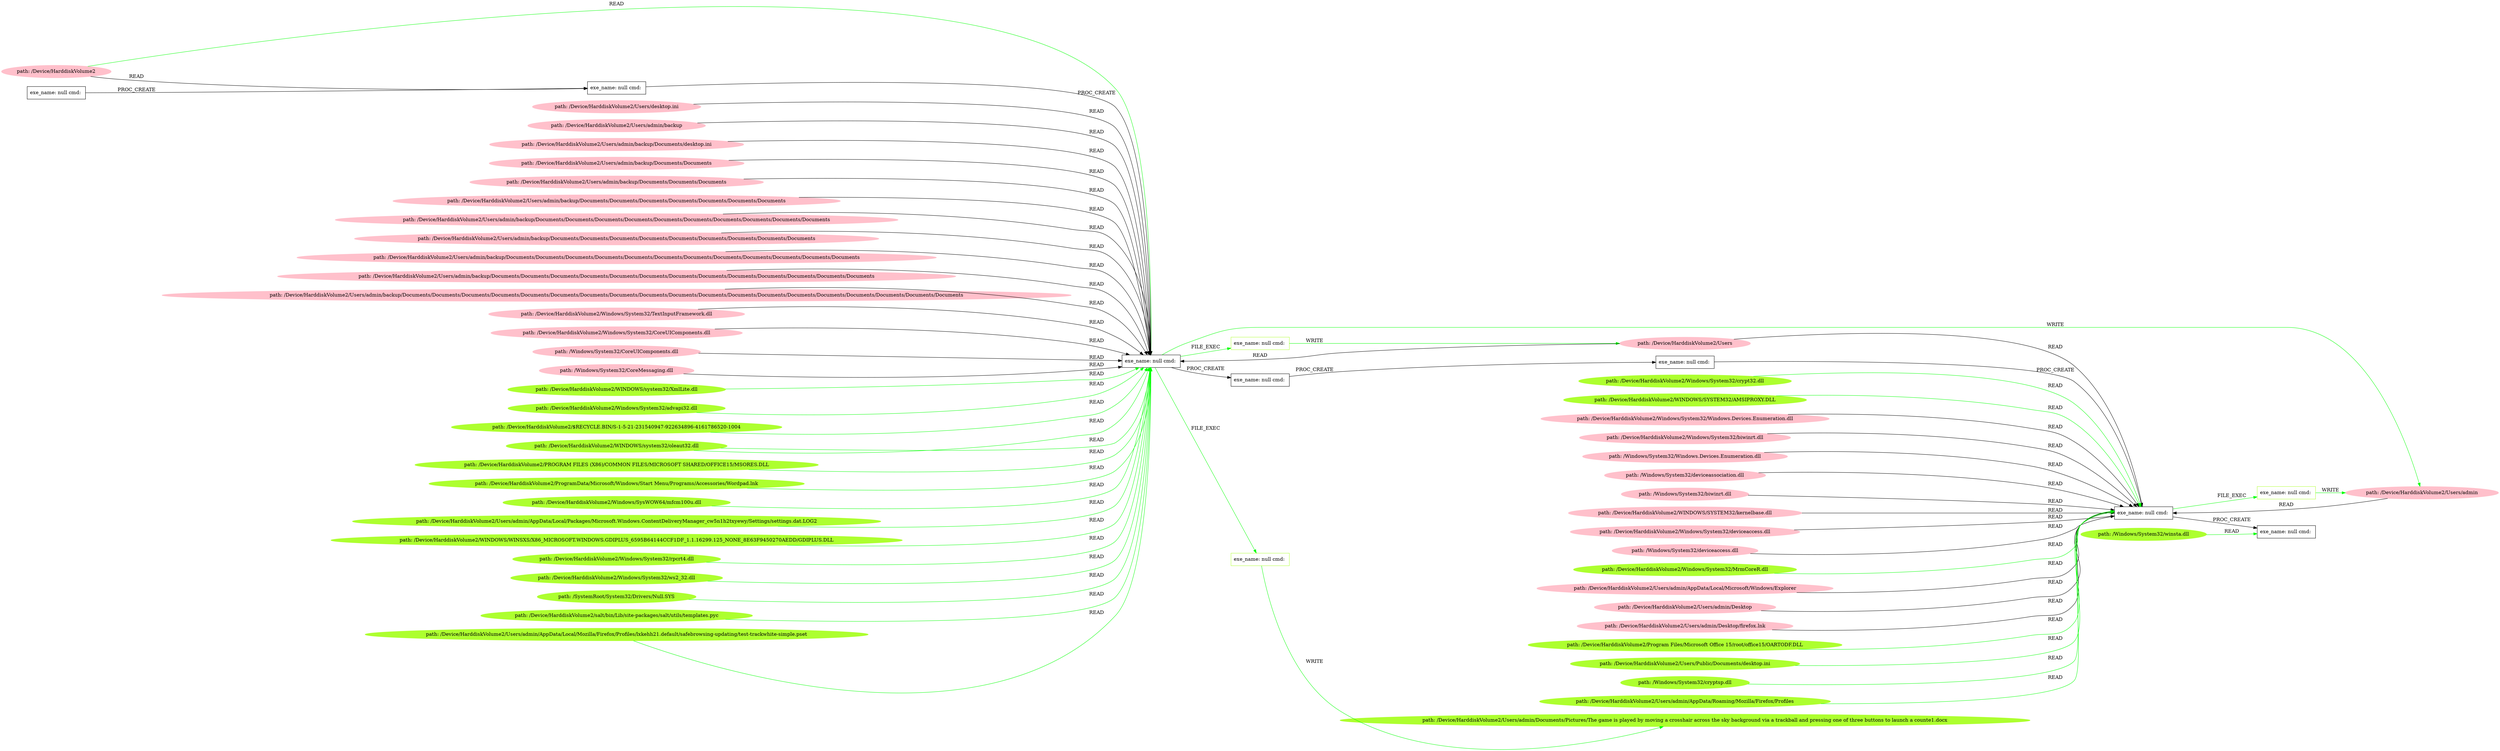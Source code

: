 digraph {
	rankdir=LR
	5 [label="exe_name: null cmd: " color=black shape=box style=solid]
	77 [label="exe_name: null cmd: " color=greenyellow shape=box style=solid]
	5 -> 77 [label=FILE_EXEC color=green]
	5 [label="exe_name: null cmd: " color=black shape=box style=solid]
	84 [label="exe_name: null cmd: " color=greenyellow shape=box style=solid]
	5 -> 84 [label=FILE_EXEC color=green]
	0 [label="exe_name: null cmd: " color=black shape=box style=solid]
	97 [label="exe_name: null cmd: " color=greenyellow shape=box style=solid]
	0 -> 97 [label=FILE_EXEC color=green]
	65 [label="path: /Device/HarddiskVolume2" color=pink shape=oval style=filled]
	5 [label="exe_name: null cmd: " color=black shape=box style=solid]
	65 -> 5 [label=READ color=green]
	12 [label="exe_name: null cmd: " color=black shape=box style=solid]
	13 [label="exe_name: null cmd: " color=black shape=box style=solid]
	12 -> 13 [label=PROC_CREATE color=black]
	65 [label="path: /Device/HarddiskVolume2" color=pink shape=oval style=filled]
	13 [label="exe_name: null cmd: " color=black shape=box style=solid]
	65 -> 13 [label=READ color=black]
	13 [label="exe_name: null cmd: " color=black shape=box style=solid]
	5 [label="exe_name: null cmd: " color=black shape=box style=solid]
	13 -> 5 [label=PROC_CREATE color=black]
	31 [label="path: /Device/HarddiskVolume2/Users/desktop.ini" color=pink shape=oval style=filled]
	5 [label="exe_name: null cmd: " color=black shape=box style=solid]
	31 -> 5 [label=READ color=black]
	62 [label="path: /Device/HarddiskVolume2/Users" color=pink shape=oval style=filled]
	5 [label="exe_name: null cmd: " color=black shape=box style=solid]
	62 -> 5 [label=READ color=black]
	10 [label="path: /Device/HarddiskVolume2/Users/admin/backup" color=pink shape=oval style=filled]
	5 [label="exe_name: null cmd: " color=black shape=box style=solid]
	10 -> 5 [label=READ color=black]
	52 [label="path: /Device/HarddiskVolume2/Users/admin/backup/Documents/desktop.ini" color=pink shape=oval style=filled]
	5 [label="exe_name: null cmd: " color=black shape=box style=solid]
	52 -> 5 [label=READ color=black]
	16 [label="path: /Device/HarddiskVolume2/Users/admin/backup/Documents/Documents" color=pink shape=oval style=filled]
	5 [label="exe_name: null cmd: " color=black shape=box style=solid]
	16 -> 5 [label=READ color=black]
	19 [label="path: /Device/HarddiskVolume2/Users/admin/backup/Documents/Documents/Documents" color=pink shape=oval style=filled]
	5 [label="exe_name: null cmd: " color=black shape=box style=solid]
	19 -> 5 [label=READ color=black]
	42 [label="path: /Device/HarddiskVolume2/Users/admin/backup/Documents/Documents/Documents/Documents/Documents/Documents/Documents" color=pink shape=oval style=filled]
	5 [label="exe_name: null cmd: " color=black shape=box style=solid]
	42 -> 5 [label=READ color=black]
	55 [label="path: /Device/HarddiskVolume2/Users/admin/backup/Documents/Documents/Documents/Documents/Documents/Documents/Documents/Documents/Documents/Documents" color=pink shape=oval style=filled]
	5 [label="exe_name: null cmd: " color=black shape=box style=solid]
	55 -> 5 [label=READ color=black]
	59 [label="path: /Device/HarddiskVolume2/Users/admin/backup/Documents/Documents/Documents/Documents/Documents/Documents/Documents/Documents/Documents" color=pink shape=oval style=filled]
	5 [label="exe_name: null cmd: " color=black shape=box style=solid]
	59 -> 5 [label=READ color=black]
	53 [label="path: /Device/HarddiskVolume2/Users/admin/backup/Documents/Documents/Documents/Documents/Documents/Documents/Documents/Documents/Documents/Documents/Documents/Documents" color=pink shape=oval style=filled]
	5 [label="exe_name: null cmd: " color=black shape=box style=solid]
	53 -> 5 [label=READ color=black]
	40 [label="path: /Device/HarddiskVolume2/Users/admin/backup/Documents/Documents/Documents/Documents/Documents/Documents/Documents/Documents/Documents/Documents/Documents/Documents/Documents" color=pink shape=oval style=filled]
	5 [label="exe_name: null cmd: " color=black shape=box style=solid]
	40 -> 5 [label=READ color=black]
	50 [label="path: /Device/HarddiskVolume2/Users/admin/backup/Documents/Documents/Documents/Documents/Documents/Documents/Documents/Documents/Documents/Documents/Documents/Documents/Documents/Documents/Documents/Documents/Documents/Documents/Documents" color=pink shape=oval style=filled]
	5 [label="exe_name: null cmd: " color=black shape=box style=solid]
	50 -> 5 [label=READ color=black]
	44 [label="path: /Device/HarddiskVolume2/Windows/System32/TextInputFramework.dll" color=pink shape=oval style=filled]
	5 [label="exe_name: null cmd: " color=black shape=box style=solid]
	44 -> 5 [label=READ color=black]
	57 [label="path: /Device/HarddiskVolume2/Windows/System32/CoreUIComponents.dll" color=pink shape=oval style=filled]
	5 [label="exe_name: null cmd: " color=black shape=box style=solid]
	57 -> 5 [label=READ color=black]
	49 [label="path: /Windows/System32/CoreUIComponents.dll" color=pink shape=oval style=filled]
	5 [label="exe_name: null cmd: " color=black shape=box style=solid]
	49 -> 5 [label=READ color=black]
	54 [label="path: /Windows/System32/CoreMessaging.dll" color=pink shape=oval style=filled]
	5 [label="exe_name: null cmd: " color=black shape=box style=solid]
	54 -> 5 [label=READ color=black]
	5 [label="exe_name: null cmd: " color=black shape=box style=solid]
	4 [label="exe_name: null cmd: " color=black shape=box style=solid]
	5 -> 4 [label=PROC_CREATE color=black]
	4 [label="exe_name: null cmd: " color=black shape=box style=solid]
	25 [label="exe_name: null cmd: " color=black shape=box style=solid]
	4 -> 25 [label=PROC_CREATE color=black]
	25 [label="exe_name: null cmd: " color=black shape=box style=solid]
	0 [label="exe_name: null cmd: " color=black shape=box style=solid]
	25 -> 0 [label=PROC_CREATE color=black]
	96 [label="path: /Device/HarddiskVolume2/Windows/System32/crypt32.dll" color=greenyellow shape=oval style=filled]
	0 [label="exe_name: null cmd: " color=black shape=box style=solid]
	96 -> 0 [label=READ color=green]
	92 [label="path: /Device/HarddiskVolume2/WINDOWS/SYSTEM32/AMSIPROXY.DLL" color=greenyellow shape=oval style=filled]
	0 [label="exe_name: null cmd: " color=black shape=box style=solid]
	92 -> 0 [label=READ color=green]
	17 [label="path: /Device/HarddiskVolume2/Windows/System32/Windows.Devices.Enumeration.dll" color=pink shape=oval style=filled]
	0 [label="exe_name: null cmd: " color=black shape=box style=solid]
	17 -> 0 [label=READ color=black]
	20 [label="path: /Device/HarddiskVolume2/Windows/System32/biwinrt.dll" color=pink shape=oval style=filled]
	0 [label="exe_name: null cmd: " color=black shape=box style=solid]
	20 -> 0 [label=READ color=black]
	36 [label="path: /Windows/System32/Windows.Devices.Enumeration.dll" color=pink shape=oval style=filled]
	0 [label="exe_name: null cmd: " color=black shape=box style=solid]
	36 -> 0 [label=READ color=black]
	45 [label="path: /Windows/System32/deviceassociation.dll" color=pink shape=oval style=filled]
	0 [label="exe_name: null cmd: " color=black shape=box style=solid]
	45 -> 0 [label=READ color=black]
	32 [label="path: /Windows/System32/biwinrt.dll" color=pink shape=oval style=filled]
	0 [label="exe_name: null cmd: " color=black shape=box style=solid]
	32 -> 0 [label=READ color=black]
	68 [label="path: /Device/HarddiskVolume2/WINDOWS/SYSTEM32/kernelbase.dll" color=pink shape=oval style=filled]
	0 [label="exe_name: null cmd: " color=black shape=box style=solid]
	68 -> 0 [label=READ color=black]
	28 [label="path: /Device/HarddiskVolume2/Windows/System32/deviceaccess.dll" color=pink shape=oval style=filled]
	0 [label="exe_name: null cmd: " color=black shape=box style=solid]
	28 -> 0 [label=READ color=black]
	38 [label="path: /Windows/System32/deviceaccess.dll" color=pink shape=oval style=filled]
	0 [label="exe_name: null cmd: " color=black shape=box style=solid]
	38 -> 0 [label=READ color=black]
	76 [label="path: /Device/HarddiskVolume2/WINDOWS/system32/XmlLite.dll" color=greenyellow shape=oval style=filled]
	5 [label="exe_name: null cmd: " color=black shape=box style=solid]
	76 -> 5 [label=READ color=green]
	71 [label="path: /Device/HarddiskVolume2/Windows/System32/advapi32.dll" color=greenyellow shape=oval style=filled]
	5 [label="exe_name: null cmd: " color=black shape=box style=solid]
	71 -> 5 [label=READ color=green]
	79 [label="path: /Device/HarddiskVolume2/$RECYCLE.BIN/S-1-5-21-231540947-922634896-4161786520-1004" color=greenyellow shape=oval style=filled]
	5 [label="exe_name: null cmd: " color=black shape=box style=solid]
	79 -> 5 [label=READ color=green]
	81 [label="path: /Device/HarddiskVolume2/WINDOWS/system32/oleaut32.dll" color=greenyellow shape=oval style=filled]
	5 [label="exe_name: null cmd: " color=black shape=box style=solid]
	81 -> 5 [label=READ color=green]
	99 [label="path: /Device/HarddiskVolume2/Windows/System32/MrmCoreR.dll" color=greenyellow shape=oval style=filled]
	0 [label="exe_name: null cmd: " color=black shape=box style=solid]
	99 -> 0 [label=READ color=green]
	73 [label="path: /Device/HarddiskVolume2/PROGRAM FILES (X86)/COMMON FILES/MICROSOFT SHARED/OFFICE15/MSORES.DLL" color=greenyellow shape=oval style=filled]
	5 [label="exe_name: null cmd: " color=black shape=box style=solid]
	73 -> 5 [label=READ color=green]
	61 [label="path: /Device/HarddiskVolume2/Users/admin" color=pink shape=oval style=filled]
	0 [label="exe_name: null cmd: " color=black shape=box style=solid]
	61 -> 0 [label=READ color=black]
	56 [label="path: /Device/HarddiskVolume2/Users/admin/AppData/Local/Microsoft/Windows/Explorer" color=pink shape=oval style=filled]
	0 [label="exe_name: null cmd: " color=black shape=box style=solid]
	56 -> 0 [label=READ color=black]
	58 [label="path: /Device/HarddiskVolume2/Users/admin/Desktop" color=pink shape=oval style=filled]
	0 [label="exe_name: null cmd: " color=black shape=box style=solid]
	58 -> 0 [label=READ color=black]
	62 [label="path: /Device/HarddiskVolume2/Users" color=pink shape=oval style=filled]
	0 [label="exe_name: null cmd: " color=black shape=box style=solid]
	62 -> 0 [label=READ color=black]
	3 [label="path: /Device/HarddiskVolume2/Users/admin/Desktop/firefox.lnk" color=pink shape=oval style=filled]
	0 [label="exe_name: null cmd: " color=black shape=box style=solid]
	3 -> 0 [label=READ color=black]
	0 [label="exe_name: null cmd: " color=black shape=box style=solid]
	1 [label="exe_name: null cmd: " color=black shape=box style=solid]
	0 -> 1 [label=PROC_CREATE color=black]
	74 [label="path: /Device/HarddiskVolume2/ProgramData/Microsoft/Windows/Start Menu/Programs/Accessories/Wordpad.lnk" color=greenyellow shape=oval style=filled]
	5 [label="exe_name: null cmd: " color=black shape=box style=solid]
	74 -> 5 [label=READ color=green]
	81 [label="path: /Device/HarddiskVolume2/WINDOWS/system32/oleaut32.dll" color=greenyellow shape=oval style=filled]
	5 [label="exe_name: null cmd: " color=black shape=box style=solid]
	81 -> 5 [label=READ color=green]
	80 [label="path: /Device/HarddiskVolume2/Windows/SysWOW64/mfcm100u.dll" color=greenyellow shape=oval style=filled]
	5 [label="exe_name: null cmd: " color=black shape=box style=solid]
	80 -> 5 [label=READ color=green]
	95 [label="path: /Device/HarddiskVolume2/Program Files/Microsoft Office 15/root/office15/OARTODF.DLL" color=greenyellow shape=oval style=filled]
	0 [label="exe_name: null cmd: " color=black shape=box style=solid]
	95 -> 0 [label=READ color=green]
	75 [label="path: /Device/HarddiskVolume2/Users/admin/AppData/Local/Packages/Microsoft.Windows.ContentDeliveryManager_cw5n1h2txyewy/Settings/settings.dat.LOG2" color=greenyellow shape=oval style=filled]
	5 [label="exe_name: null cmd: " color=black shape=box style=solid]
	75 -> 5 [label=READ color=green]
	88 [label="path: /Device/HarddiskVolume2/WINDOWS/WINSXS/X86_MICROSOFT.WINDOWS.GDIPLUS_6595B64144CCF1DF_1.1.16299.125_NONE_8E63F9450270AEDD/GDIPLUS.DLL" color=greenyellow shape=oval style=filled]
	5 [label="exe_name: null cmd: " color=black shape=box style=solid]
	88 -> 5 [label=READ color=green]
	93 [label="path: /Device/HarddiskVolume2/Users/Public/Documents/desktop.ini" color=greenyellow shape=oval style=filled]
	0 [label="exe_name: null cmd: " color=black shape=box style=solid]
	93 -> 0 [label=READ color=green]
	90 [label="path: /Device/HarddiskVolume2/Windows/System32/rpcrt4.dll" color=greenyellow shape=oval style=filled]
	5 [label="exe_name: null cmd: " color=black shape=box style=solid]
	90 -> 5 [label=READ color=green]
	82 [label="path: /Device/HarddiskVolume2/Windows/System32/ws2_32.dll" color=greenyellow shape=oval style=filled]
	5 [label="exe_name: null cmd: " color=black shape=box style=solid]
	82 -> 5 [label=READ color=green]
	94 [label="path: /Windows/System32/cryptsp.dll" color=greenyellow shape=oval style=filled]
	0 [label="exe_name: null cmd: " color=black shape=box style=solid]
	94 -> 0 [label=READ color=green]
	84 [label="exe_name: null cmd: " color=greenyellow shape=box style=solid]
	85 [label="path: /Device/HarddiskVolume2/Users/admin/Documents/Pictures/The game is played by moving a crosshair across the sky background via a trackball and pressing one of three buttons to launch a counte1.docx" color=greenyellow shape=oval style=filled]
	84 -> 85 [label=WRITE color=green]
	100 [label="path: /Windows/System32/winsta.dll" color=greenyellow shape=oval style=filled]
	1 [label="exe_name: null cmd: " color=black shape=box style=solid]
	100 -> 1 [label=READ color=green]
	77 [label="exe_name: null cmd: " color=greenyellow shape=box style=solid]
	62 [label="path: /Device/HarddiskVolume2/Users" color=pink shape=oval style=filled]
	77 -> 62 [label=WRITE color=green]
	5 [label="exe_name: null cmd: " color=black shape=box style=solid]
	61 [label="path: /Device/HarddiskVolume2/Users/admin" color=pink shape=oval style=filled]
	5 -> 61 [label=WRITE color=green]
	70 [label="path: /SystemRoot/System32/Drivers/Null.SYS" color=greenyellow shape=oval style=filled]
	5 [label="exe_name: null cmd: " color=black shape=box style=solid]
	70 -> 5 [label=READ color=green]
	87 [label="path: /Device/HarddiskVolume2/salt/bin/Lib/site-packages/salt/utils/templates.pyc" color=greenyellow shape=oval style=filled]
	5 [label="exe_name: null cmd: " color=black shape=box style=solid]
	87 -> 5 [label=READ color=green]
	97 [label="exe_name: null cmd: " color=greenyellow shape=box style=solid]
	61 [label="path: /Device/HarddiskVolume2/Users/admin" color=pink shape=oval style=filled]
	97 -> 61 [label=WRITE color=green]
	83 [label="path: /Device/HarddiskVolume2/Users/admin/AppData/Local/Mozilla/Firefox/Profiles/lxkehh21.default/safebrowsing-updating/test-trackwhite-simple.pset" color=greenyellow shape=oval style=filled]
	5 [label="exe_name: null cmd: " color=black shape=box style=solid]
	83 -> 5 [label=READ color=green]
	91 [label="path: /Device/HarddiskVolume2/Users/admin/AppData/Roaming/Mozilla/Firefox/Profiles" color=greenyellow shape=oval style=filled]
	0 [label="exe_name: null cmd: " color=black shape=box style=solid]
	91 -> 0 [label=READ color=green]
}

